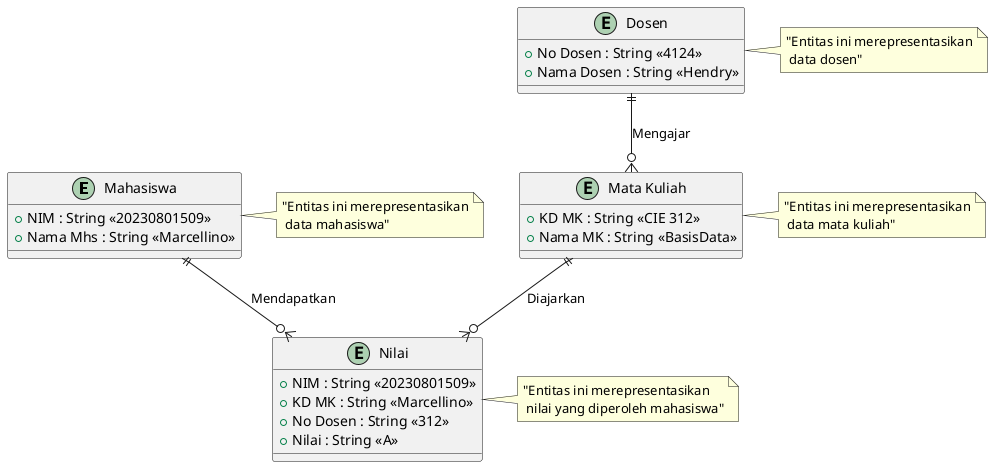 @startuml

skinparam entity {
    BackgroundColor #F9F9F9
    BorderColor #005DAA
}


entity "Mahasiswa" as Mahasiswa {
    + NIM : String <<20230801509>>
    + Nama Mhs : String <<Marcellino>>
}

entity "Mata Kuliah" as MataKuliah {
    + KD MK : String <<CIE 312>>
    + Nama MK : String <<BasisData>>
}

entity "Dosen" as Dosen {
    + No Dosen : String <<4124>>
    + Nama Dosen : String <<Hendry>>
}

entity "Nilai" as Nilai {
    + NIM : String <<20230801509>>
    + KD MK : String <<Marcellino>>
    + No Dosen : String <<312>>
    + Nilai : String <<A>>
}

Mahasiswa ||--o{ Nilai : "Mendapatkan"
MataKuliah ||--o{ Nilai : "Diajarkan"
Dosen ||--o{ MataKuliah : "Mengajar"


note right of Mahasiswa
  "Entitas ini merepresentasikan
   data mahasiswa"
end note

note right of MataKuliah
  "Entitas ini merepresentasikan
   data mata kuliah"
end note

note right of Dosen
  "Entitas ini merepresentasikan
   data dosen"
end note

note right of Nilai
  "Entitas ini merepresentasikan
   nilai yang diperoleh mahasiswa"
end note

@enduml
